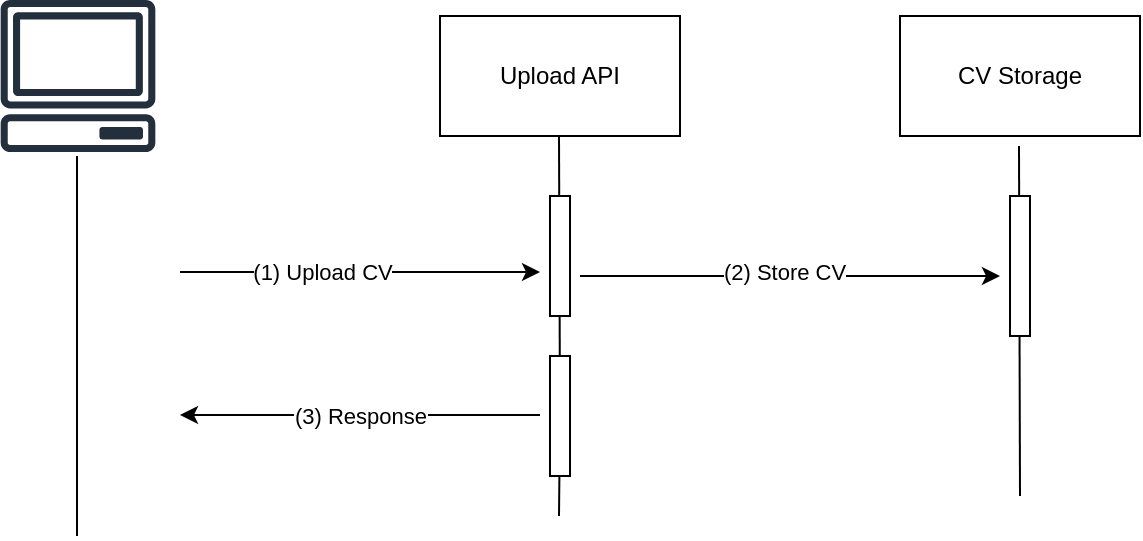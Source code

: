 <mxfile version="24.1.0" type="device" pages="6">
  <diagram name="FileUpload" id="exKcOIy5XN2udYnBm8qf">
    <mxGraphModel dx="1194" dy="618" grid="1" gridSize="10" guides="1" tooltips="1" connect="1" arrows="1" fold="1" page="1" pageScale="1" pageWidth="850" pageHeight="1100" math="0" shadow="0">
      <root>
        <mxCell id="0" />
        <mxCell id="1" parent="0" />
        <mxCell id="ExS0A_tXR0sDxlAlQhUI-30" value="" style="endArrow=none;html=1;rounded=0;" parent="1" edge="1">
          <mxGeometry width="50" height="50" relative="1" as="geometry">
            <mxPoint x="540" y="320" as="sourcePoint" />
            <mxPoint x="539.5" y="145" as="targetPoint" />
          </mxGeometry>
        </mxCell>
        <mxCell id="ExS0A_tXR0sDxlAlQhUI-27" value="" style="endArrow=none;html=1;rounded=0;" parent="1" source="ExS0A_tXR0sDxlAlQhUI-28" edge="1">
          <mxGeometry width="50" height="50" relative="1" as="geometry">
            <mxPoint x="309.5" y="330" as="sourcePoint" />
            <mxPoint x="309.5" y="140" as="targetPoint" />
          </mxGeometry>
        </mxCell>
        <mxCell id="ExS0A_tXR0sDxlAlQhUI-21" style="edgeStyle=orthogonalEdgeStyle;rounded=0;orthogonalLoop=1;jettySize=auto;html=1;" parent="1" edge="1">
          <mxGeometry relative="1" as="geometry">
            <mxPoint x="300" y="208" as="targetPoint" />
            <mxPoint x="120" y="208" as="sourcePoint" />
          </mxGeometry>
        </mxCell>
        <mxCell id="ExS0A_tXR0sDxlAlQhUI-22" value="(1) Upload CV" style="edgeLabel;html=1;align=center;verticalAlign=middle;resizable=0;points=[];" parent="ExS0A_tXR0sDxlAlQhUI-21" vertex="1" connectable="0">
          <mxGeometry x="-0.219" relative="1" as="geometry">
            <mxPoint as="offset" />
          </mxGeometry>
        </mxCell>
        <mxCell id="ExS0A_tXR0sDxlAlQhUI-13" value="" style="sketch=0;outlineConnect=0;fontColor=#232F3E;gradientColor=none;fillColor=#232F3D;strokeColor=none;dashed=0;verticalLabelPosition=bottom;verticalAlign=top;align=center;html=1;fontSize=12;fontStyle=0;aspect=fixed;pointerEvents=1;shape=mxgraph.aws4.client;" parent="1" vertex="1">
          <mxGeometry x="30" y="72" width="78" height="76" as="geometry" />
        </mxCell>
        <mxCell id="ExS0A_tXR0sDxlAlQhUI-14" value="Upload API" style="rounded=0;whiteSpace=wrap;html=1;" parent="1" vertex="1">
          <mxGeometry x="250" y="80" width="120" height="60" as="geometry" />
        </mxCell>
        <mxCell id="ExS0A_tXR0sDxlAlQhUI-15" value="" style="rounded=0;whiteSpace=wrap;html=1;" parent="1" vertex="1">
          <mxGeometry x="305" y="170" width="10" height="60" as="geometry" />
        </mxCell>
        <mxCell id="ExS0A_tXR0sDxlAlQhUI-16" value="CV Storage" style="rounded=0;whiteSpace=wrap;html=1;" parent="1" vertex="1">
          <mxGeometry x="480" y="80" width="120" height="60" as="geometry" />
        </mxCell>
        <mxCell id="ExS0A_tXR0sDxlAlQhUI-17" value="" style="rounded=0;whiteSpace=wrap;html=1;" parent="1" vertex="1">
          <mxGeometry x="535" y="170" width="10" height="70" as="geometry" />
        </mxCell>
        <mxCell id="ExS0A_tXR0sDxlAlQhUI-19" value="" style="endArrow=classic;html=1;rounded=0;" parent="1" edge="1">
          <mxGeometry width="50" height="50" relative="1" as="geometry">
            <mxPoint x="320" y="210" as="sourcePoint" />
            <mxPoint x="530" y="210" as="targetPoint" />
          </mxGeometry>
        </mxCell>
        <mxCell id="ExS0A_tXR0sDxlAlQhUI-20" value="(2) Store CV" style="edgeLabel;html=1;align=center;verticalAlign=middle;resizable=0;points=[];" parent="ExS0A_tXR0sDxlAlQhUI-19" vertex="1" connectable="0">
          <mxGeometry x="-0.029" y="2" relative="1" as="geometry">
            <mxPoint as="offset" />
          </mxGeometry>
        </mxCell>
        <mxCell id="ExS0A_tXR0sDxlAlQhUI-23" value="(3) Response" style="endArrow=classic;html=1;rounded=0;" parent="1" edge="1">
          <mxGeometry width="50" height="50" relative="1" as="geometry">
            <mxPoint x="300" y="279.5" as="sourcePoint" />
            <mxPoint x="120" y="279.5" as="targetPoint" />
          </mxGeometry>
        </mxCell>
        <mxCell id="ExS0A_tXR0sDxlAlQhUI-26" value="" style="endArrow=none;html=1;rounded=0;" parent="1" edge="1">
          <mxGeometry width="50" height="50" relative="1" as="geometry">
            <mxPoint x="68.5" y="340" as="sourcePoint" />
            <mxPoint x="68.5" y="150" as="targetPoint" />
          </mxGeometry>
        </mxCell>
        <mxCell id="ExS0A_tXR0sDxlAlQhUI-29" value="" style="endArrow=none;html=1;rounded=0;" parent="1" target="ExS0A_tXR0sDxlAlQhUI-28" edge="1">
          <mxGeometry width="50" height="50" relative="1" as="geometry">
            <mxPoint x="309.5" y="330" as="sourcePoint" />
            <mxPoint x="309.5" y="140" as="targetPoint" />
          </mxGeometry>
        </mxCell>
        <mxCell id="ExS0A_tXR0sDxlAlQhUI-28" value="" style="rounded=0;whiteSpace=wrap;html=1;" parent="1" vertex="1">
          <mxGeometry x="305" y="250" width="10" height="60" as="geometry" />
        </mxCell>
      </root>
    </mxGraphModel>
  </diagram>
  <diagram id="jk4dLhKc7FaeRgEALvUw" name="Classes">
    <mxGraphModel dx="954" dy="618" grid="1" gridSize="10" guides="1" tooltips="1" connect="1" arrows="1" fold="1" page="1" pageScale="1" pageWidth="850" pageHeight="1100" math="0" shadow="0">
      <root>
        <mxCell id="0" />
        <mxCell id="1" parent="0" />
        <mxCell id="mbkXnnxVMQiGiLcE0TgX-6" value="CV" style="swimlane;fontStyle=0;childLayout=stackLayout;horizontal=1;startSize=26;fillColor=none;horizontalStack=0;resizeParent=1;resizeParentMax=0;resizeLast=0;collapsible=1;marginBottom=0;whiteSpace=wrap;html=1;" parent="1" vertex="1">
          <mxGeometry x="140" y="160" width="140" height="130" as="geometry" />
        </mxCell>
        <mxCell id="mbkXnnxVMQiGiLcE0TgX-7" value="+ field: type" style="text;strokeColor=none;fillColor=none;align=left;verticalAlign=top;spacingLeft=4;spacingRight=4;overflow=hidden;rotatable=0;points=[[0,0.5],[1,0.5]];portConstraint=eastwest;whiteSpace=wrap;html=1;" parent="mbkXnnxVMQiGiLcE0TgX-6" vertex="1">
          <mxGeometry y="26" width="140" height="26" as="geometry" />
        </mxCell>
        <mxCell id="mbkXnnxVMQiGiLcE0TgX-8" value="+ field: type" style="text;strokeColor=none;fillColor=none;align=left;verticalAlign=top;spacingLeft=4;spacingRight=4;overflow=hidden;rotatable=0;points=[[0,0.5],[1,0.5]];portConstraint=eastwest;whiteSpace=wrap;html=1;" parent="mbkXnnxVMQiGiLcE0TgX-6" vertex="1">
          <mxGeometry y="52" width="140" height="26" as="geometry" />
        </mxCell>
        <mxCell id="mbkXnnxVMQiGiLcE0TgX-9" value="+ field: type" style="text;strokeColor=none;fillColor=none;align=left;verticalAlign=top;spacingLeft=4;spacingRight=4;overflow=hidden;rotatable=0;points=[[0,0.5],[1,0.5]];portConstraint=eastwest;whiteSpace=wrap;html=1;" parent="mbkXnnxVMQiGiLcE0TgX-6" vertex="1">
          <mxGeometry y="78" width="140" height="26" as="geometry" />
        </mxCell>
        <mxCell id="mbkXnnxVMQiGiLcE0TgX-14" value="+ field: type" style="text;strokeColor=none;fillColor=none;align=left;verticalAlign=top;spacingLeft=4;spacingRight=4;overflow=hidden;rotatable=0;points=[[0,0.5],[1,0.5]];portConstraint=eastwest;whiteSpace=wrap;html=1;" parent="mbkXnnxVMQiGiLcE0TgX-6" vertex="1">
          <mxGeometry y="104" width="140" height="26" as="geometry" />
        </mxCell>
        <mxCell id="mbkXnnxVMQiGiLcE0TgX-10" value="Jobs" style="swimlane;fontStyle=0;childLayout=stackLayout;horizontal=1;startSize=26;fillColor=none;horizontalStack=0;resizeParent=1;resizeParentMax=0;resizeLast=0;collapsible=1;marginBottom=0;whiteSpace=wrap;html=1;" parent="1" vertex="1">
          <mxGeometry x="390" y="160" width="140" height="286" as="geometry" />
        </mxCell>
        <mxCell id="mbkXnnxVMQiGiLcE0TgX-11" value="+ id: str" style="text;strokeColor=none;fillColor=none;align=left;verticalAlign=top;spacingLeft=4;spacingRight=4;overflow=hidden;rotatable=0;points=[[0,0.5],[1,0.5]];portConstraint=eastwest;whiteSpace=wrap;html=1;" parent="mbkXnnxVMQiGiLcE0TgX-10" vertex="1">
          <mxGeometry y="26" width="140" height="26" as="geometry" />
        </mxCell>
        <mxCell id="mbkXnnxVMQiGiLcE0TgX-12" value="+ field: type" style="text;strokeColor=none;fillColor=none;align=left;verticalAlign=top;spacingLeft=4;spacingRight=4;overflow=hidden;rotatable=0;points=[[0,0.5],[1,0.5]];portConstraint=eastwest;whiteSpace=wrap;html=1;" parent="mbkXnnxVMQiGiLcE0TgX-10" vertex="1">
          <mxGeometry y="52" width="140" height="26" as="geometry" />
        </mxCell>
        <mxCell id="mbkXnnxVMQiGiLcE0TgX-13" value="+ field: type" style="text;strokeColor=none;fillColor=none;align=left;verticalAlign=top;spacingLeft=4;spacingRight=4;overflow=hidden;rotatable=0;points=[[0,0.5],[1,0.5]];portConstraint=eastwest;whiteSpace=wrap;html=1;" parent="mbkXnnxVMQiGiLcE0TgX-10" vertex="1">
          <mxGeometry y="78" width="140" height="26" as="geometry" />
        </mxCell>
        <mxCell id="mbkXnnxVMQiGiLcE0TgX-17" value="+ field: type" style="text;strokeColor=none;fillColor=none;align=left;verticalAlign=top;spacingLeft=4;spacingRight=4;overflow=hidden;rotatable=0;points=[[0,0.5],[1,0.5]];portConstraint=eastwest;whiteSpace=wrap;html=1;" parent="mbkXnnxVMQiGiLcE0TgX-10" vertex="1">
          <mxGeometry y="104" width="140" height="26" as="geometry" />
        </mxCell>
        <mxCell id="mbkXnnxVMQiGiLcE0TgX-19" value="+ field: type" style="text;strokeColor=none;fillColor=none;align=left;verticalAlign=top;spacingLeft=4;spacingRight=4;overflow=hidden;rotatable=0;points=[[0,0.5],[1,0.5]];portConstraint=eastwest;whiteSpace=wrap;html=1;" parent="mbkXnnxVMQiGiLcE0TgX-10" vertex="1">
          <mxGeometry y="130" width="140" height="26" as="geometry" />
        </mxCell>
        <mxCell id="mbkXnnxVMQiGiLcE0TgX-20" value="+ field: type" style="text;strokeColor=none;fillColor=none;align=left;verticalAlign=top;spacingLeft=4;spacingRight=4;overflow=hidden;rotatable=0;points=[[0,0.5],[1,0.5]];portConstraint=eastwest;whiteSpace=wrap;html=1;" parent="mbkXnnxVMQiGiLcE0TgX-10" vertex="1">
          <mxGeometry y="156" width="140" height="26" as="geometry" />
        </mxCell>
        <mxCell id="mbkXnnxVMQiGiLcE0TgX-23" value="+ field: type" style="text;strokeColor=none;fillColor=none;align=left;verticalAlign=top;spacingLeft=4;spacingRight=4;overflow=hidden;rotatable=0;points=[[0,0.5],[1,0.5]];portConstraint=eastwest;whiteSpace=wrap;html=1;" parent="mbkXnnxVMQiGiLcE0TgX-10" vertex="1">
          <mxGeometry y="182" width="140" height="26" as="geometry" />
        </mxCell>
        <mxCell id="mbkXnnxVMQiGiLcE0TgX-22" value="+ field: type" style="text;strokeColor=none;fillColor=none;align=left;verticalAlign=top;spacingLeft=4;spacingRight=4;overflow=hidden;rotatable=0;points=[[0,0.5],[1,0.5]];portConstraint=eastwest;whiteSpace=wrap;html=1;" parent="mbkXnnxVMQiGiLcE0TgX-10" vertex="1">
          <mxGeometry y="208" width="140" height="26" as="geometry" />
        </mxCell>
        <mxCell id="mbkXnnxVMQiGiLcE0TgX-21" value="+ field: type" style="text;strokeColor=none;fillColor=none;align=left;verticalAlign=top;spacingLeft=4;spacingRight=4;overflow=hidden;rotatable=0;points=[[0,0.5],[1,0.5]];portConstraint=eastwest;whiteSpace=wrap;html=1;" parent="mbkXnnxVMQiGiLcE0TgX-10" vertex="1">
          <mxGeometry y="234" width="140" height="26" as="geometry" />
        </mxCell>
        <mxCell id="mbkXnnxVMQiGiLcE0TgX-18" value="+ field: type" style="text;strokeColor=none;fillColor=none;align=left;verticalAlign=top;spacingLeft=4;spacingRight=4;overflow=hidden;rotatable=0;points=[[0,0.5],[1,0.5]];portConstraint=eastwest;whiteSpace=wrap;html=1;" parent="mbkXnnxVMQiGiLcE0TgX-10" vertex="1">
          <mxGeometry y="260" width="140" height="26" as="geometry" />
        </mxCell>
      </root>
    </mxGraphModel>
  </diagram>
  <diagram id="ydjQcm53YIkT3RADo-qU" name="Crawl jobs">
    <mxGraphModel dx="2044" dy="618" grid="1" gridSize="10" guides="1" tooltips="1" connect="1" arrows="1" fold="1" page="1" pageScale="1" pageWidth="850" pageHeight="1100" math="0" shadow="0">
      <root>
        <mxCell id="0" />
        <mxCell id="1" parent="0" />
        <mxCell id="yNlRauueEschxVDj0pBx-15" value="On-demand crawl job" style="rounded=0;whiteSpace=wrap;html=1;verticalAlign=top;" parent="1" vertex="1">
          <mxGeometry x="-70" y="680" width="330" height="140" as="geometry" />
        </mxCell>
        <mxCell id="yNlRauueEschxVDj0pBx-14" value="Scheduled crawl job" style="rounded=0;whiteSpace=wrap;html=1;verticalAlign=top;" parent="1" vertex="1">
          <mxGeometry x="-70" y="490" width="330" height="140" as="geometry" />
        </mxCell>
        <mxCell id="yNlRauueEschxVDj0pBx-8" value="Crawl" style="rounded=0;whiteSpace=wrap;html=1;" parent="1" vertex="1">
          <mxGeometry x="100" y="530" width="120" height="60" as="geometry" />
        </mxCell>
        <mxCell id="yNlRauueEschxVDj0pBx-9" value="Crawl" style="rounded=0;whiteSpace=wrap;html=1;" parent="1" vertex="1">
          <mxGeometry x="100" y="720" width="120" height="60" as="geometry" />
        </mxCell>
        <mxCell id="yNlRauueEschxVDj0pBx-11" value="" style="shape=actor;whiteSpace=wrap;html=1;" parent="1" vertex="1">
          <mxGeometry x="-200" y="720" width="40" height="60" as="geometry" />
        </mxCell>
        <mxCell id="yNlRauueEschxVDj0pBx-16" value="" style="rounded=0;whiteSpace=wrap;html=1;" parent="1" vertex="1">
          <mxGeometry x="320" y="490" width="160" height="330" as="geometry" />
        </mxCell>
        <mxCell id="yNlRauueEschxVDj0pBx-17" value="" style="triangle;whiteSpace=wrap;html=1;" parent="1" vertex="1">
          <mxGeometry x="270" y="610" width="40" height="80" as="geometry" />
        </mxCell>
        <mxCell id="yNlRauueEschxVDj0pBx-19" value="Postgres" style="sketch=0;points=[[0,0,0],[0.25,0,0],[0.5,0,0],[0.75,0,0],[1,0,0],[0,1,0],[0.25,1,0],[0.5,1,0],[0.75,1,0],[1,1,0],[0,0.25,0],[0,0.5,0],[0,0.75,0],[1,0.25,0],[1,0.5,0],[1,0.75,0]];outlineConnect=0;fontColor=#232F3E;fillColor=#C925D1;strokeColor=#ffffff;dashed=0;verticalLabelPosition=bottom;verticalAlign=top;align=center;html=1;fontSize=12;fontStyle=0;aspect=fixed;shape=mxgraph.aws4.resourceIcon;resIcon=mxgraph.aws4.database;" parent="1" vertex="1">
          <mxGeometry x="361" y="501" width="78" height="78" as="geometry" />
        </mxCell>
        <mxCell id="yNlRauueEschxVDj0pBx-21" value="Local file backup" style="sketch=0;points=[[0,0,0],[0.25,0,0],[0.5,0,0],[0.75,0,0],[1,0,0],[0,1,0],[0.25,1,0],[0.5,1,0],[0.75,1,0],[1,1,0],[0,0.25,0],[0,0.5,0],[0,0.75,0],[1,0.25,0],[1,0.5,0],[1,0.75,0]];outlineConnect=0;fontColor=#232F3E;fillColor=#7AA116;strokeColor=#ffffff;dashed=0;verticalLabelPosition=bottom;verticalAlign=top;align=center;html=1;fontSize=12;fontStyle=0;aspect=fixed;shape=mxgraph.aws4.resourceIcon;resIcon=mxgraph.aws4.storage;" parent="1" vertex="1">
          <mxGeometry x="361" y="611" width="78" height="78" as="geometry" />
        </mxCell>
        <mxCell id="yNlRauueEschxVDj0pBx-25" style="edgeStyle=orthogonalEdgeStyle;rounded=0;orthogonalLoop=1;jettySize=auto;html=1;entryX=0;entryY=0.5;entryDx=0;entryDy=0;" parent="1" source="yNlRauueEschxVDj0pBx-24" target="yNlRauueEschxVDj0pBx-9" edge="1">
          <mxGeometry relative="1" as="geometry" />
        </mxCell>
        <mxCell id="yNlRauueEschxVDj0pBx-24" value="Trigger API" style="sketch=0;points=[[0,0,0],[0.25,0,0],[0.5,0,0],[0.75,0,0],[1,0,0],[0,1,0],[0.25,1,0],[0.5,1,0],[0.75,1,0],[1,1,0],[0,0.25,0],[0,0.5,0],[0,0.75,0],[1,0.25,0],[1,0.5,0],[1,0.75,0]];outlineConnect=0;fontColor=#232F3E;fillColor=#E7157B;strokeColor=#ffffff;dashed=0;verticalLabelPosition=bottom;verticalAlign=top;align=center;html=1;fontSize=12;fontStyle=0;aspect=fixed;shape=mxgraph.aws4.resourceIcon;resIcon=mxgraph.aws4.api_gateway;" parent="1" vertex="1">
          <mxGeometry x="-40" y="715" width="70" height="70" as="geometry" />
        </mxCell>
        <mxCell id="yNlRauueEschxVDj0pBx-26" style="edgeStyle=orthogonalEdgeStyle;rounded=0;orthogonalLoop=1;jettySize=auto;html=1;entryX=0;entryY=0.5;entryDx=0;entryDy=0;entryPerimeter=0;" parent="1" source="yNlRauueEschxVDj0pBx-11" target="yNlRauueEschxVDj0pBx-24" edge="1">
          <mxGeometry relative="1" as="geometry" />
        </mxCell>
        <mxCell id="yNlRauueEschxVDj0pBx-27" value="Crawl log" style="sketch=0;points=[[0,0,0],[0.25,0,0],[0.5,0,0],[0.75,0,0],[1,0,0],[0,1,0],[0.25,1,0],[0.5,1,0],[0.75,1,0],[1,1,0],[0,0.25,0],[0,0.5,0],[0,0.75,0],[1,0.25,0],[1,0.5,0],[1,0.75,0]];outlineConnect=0;fontColor=#232F3E;fillColor=#C925D1;strokeColor=#ffffff;dashed=0;verticalLabelPosition=bottom;verticalAlign=top;align=center;html=1;fontSize=12;fontStyle=0;aspect=fixed;shape=mxgraph.aws4.resourceIcon;resIcon=mxgraph.aws4.database;" parent="1" vertex="1">
          <mxGeometry x="251" y="380" width="59" height="59" as="geometry" />
        </mxCell>
        <mxCell id="yNlRauueEschxVDj0pBx-32" style="edgeStyle=orthogonalEdgeStyle;rounded=0;orthogonalLoop=1;jettySize=auto;html=1;entryX=0.5;entryY=0;entryDx=0;entryDy=0;" parent="1" source="yNlRauueEschxVDj0pBx-28" target="yNlRauueEschxVDj0pBx-8" edge="1">
          <mxGeometry relative="1" as="geometry" />
        </mxCell>
        <mxCell id="yNlRauueEschxVDj0pBx-28" value="Crawl config" style="sketch=0;points=[[0,0,0],[0.25,0,0],[0.5,0,0],[0.75,0,0],[1,0,0],[0,1,0],[0.25,1,0],[0.5,1,0],[0.75,1,0],[1,1,0],[0,0.25,0],[0,0.5,0],[0,0.75,0],[1,0.25,0],[1,0.5,0],[1,0.75,0]];outlineConnect=0;fontColor=#232F3E;fillColor=#C925D1;strokeColor=#ffffff;dashed=0;verticalLabelPosition=bottom;verticalAlign=top;align=center;html=1;fontSize=12;fontStyle=0;aspect=fixed;shape=mxgraph.aws4.resourceIcon;resIcon=mxgraph.aws4.database;" parent="1" vertex="1">
          <mxGeometry x="130.5" y="380" width="59" height="59" as="geometry" />
        </mxCell>
        <mxCell id="yNlRauueEschxVDj0pBx-31" style="edgeStyle=orthogonalEdgeStyle;rounded=0;orthogonalLoop=1;jettySize=auto;html=1;entryX=0;entryY=0.5;entryDx=0;entryDy=0;" parent="1" source="yNlRauueEschxVDj0pBx-29" target="yNlRauueEschxVDj0pBx-8" edge="1">
          <mxGeometry relative="1" as="geometry" />
        </mxCell>
        <mxCell id="yNlRauueEschxVDj0pBx-29" value="Cron time based" style="sketch=0;outlineConnect=0;fontColor=#232F3E;gradientColor=none;fillColor=#E7157B;strokeColor=none;dashed=0;verticalLabelPosition=bottom;verticalAlign=top;align=center;html=1;fontSize=12;fontStyle=0;aspect=fixed;pointerEvents=1;shape=mxgraph.aws4.event_time_based;" parent="1" vertex="1">
          <mxGeometry x="-40" y="527.75" width="64.5" height="64.5" as="geometry" />
        </mxCell>
        <mxCell id="L3-cWaNIqHKG92j03UbS-2" value="GG Drive Backup" style="dashed=0;outlineConnect=0;html=1;align=center;labelPosition=center;verticalLabelPosition=bottom;verticalAlign=top;shape=mxgraph.weblogos.google_drive" parent="1" vertex="1">
          <mxGeometry x="366.8" y="730" width="66.4" height="58" as="geometry" />
        </mxCell>
      </root>
    </mxGraphModel>
  </diagram>
  <diagram id="Rn60e5xnTgar5HoIms8w" name="TimeBasedCrawl">
    <mxGraphModel dx="1194" dy="618" grid="1" gridSize="10" guides="1" tooltips="1" connect="1" arrows="1" fold="1" page="1" pageScale="1" pageWidth="850" pageHeight="1100" math="0" shadow="0">
      <root>
        <mxCell id="0" />
        <mxCell id="1" parent="0" />
        <mxCell id="5svVH6-si1aYsBbcqsCa-21" value="" style="rounded=0;whiteSpace=wrap;html=1;" parent="1" vertex="1">
          <mxGeometry x="250" y="320" width="430" height="150" as="geometry" />
        </mxCell>
        <mxCell id="5svVH6-si1aYsBbcqsCa-30" style="edgeStyle=orthogonalEdgeStyle;rounded=0;orthogonalLoop=1;jettySize=auto;html=1;entryX=0;entryY=0.5;entryDx=0;entryDy=0;" parent="1" source="5svVH6-si1aYsBbcqsCa-20" target="5svVH6-si1aYsBbcqsCa-22" edge="1">
          <mxGeometry relative="1" as="geometry" />
        </mxCell>
        <mxCell id="5svVH6-si1aYsBbcqsCa-20" value="Cron" style="ellipse;whiteSpace=wrap;html=1;" parent="1" vertex="1">
          <mxGeometry x="70" y="355" width="120" height="80" as="geometry" />
        </mxCell>
        <mxCell id="5svVH6-si1aYsBbcqsCa-33" style="edgeStyle=orthogonalEdgeStyle;rounded=0;orthogonalLoop=1;jettySize=auto;html=1;entryX=0;entryY=0.5;entryDx=0;entryDy=0;" parent="1" source="5svVH6-si1aYsBbcqsCa-22" target="5svVH6-si1aYsBbcqsCa-28" edge="1">
          <mxGeometry relative="1" as="geometry" />
        </mxCell>
        <mxCell id="5svVH6-si1aYsBbcqsCa-22" value="Get config" style="rounded=0;whiteSpace=wrap;html=1;" parent="1" vertex="1">
          <mxGeometry x="290" y="365" width="120" height="60" as="geometry" />
        </mxCell>
        <mxCell id="5svVH6-si1aYsBbcqsCa-27" style="edgeStyle=orthogonalEdgeStyle;rounded=0;orthogonalLoop=1;jettySize=auto;html=1;" parent="1" source="5svVH6-si1aYsBbcqsCa-24" target="5svVH6-si1aYsBbcqsCa-26" edge="1">
          <mxGeometry relative="1" as="geometry" />
        </mxCell>
        <mxCell id="5svVH6-si1aYsBbcqsCa-24" value="Config DB" style="sketch=0;points=[[0,0,0],[0.25,0,0],[0.5,0,0],[0.75,0,0],[1,0,0],[0,1,0],[0.25,1,0],[0.5,1,0],[0.75,1,0],[1,1,0],[0,0.25,0],[0,0.5,0],[0,0.75,0],[1,0.25,0],[1,0.5,0],[1,0.75,0]];outlineConnect=0;fontColor=#232F3E;fillColor=#C925D1;strokeColor=#ffffff;dashed=0;verticalLabelPosition=bottom;verticalAlign=top;align=center;html=1;fontSize=12;fontStyle=0;aspect=fixed;shape=mxgraph.aws4.resourceIcon;resIcon=mxgraph.aws4.database;" parent="1" vertex="1">
          <mxGeometry x="311" y="200" width="78" height="78" as="geometry" />
        </mxCell>
        <mxCell id="5svVH6-si1aYsBbcqsCa-25" style="edgeStyle=orthogonalEdgeStyle;rounded=0;orthogonalLoop=1;jettySize=auto;html=1;entryX=0.5;entryY=1;entryDx=0;entryDy=0;entryPerimeter=0;" parent="1" source="5svVH6-si1aYsBbcqsCa-22" target="5svVH6-si1aYsBbcqsCa-24" edge="1">
          <mxGeometry relative="1" as="geometry" />
        </mxCell>
        <mxCell id="5svVH6-si1aYsBbcqsCa-29" style="edgeStyle=orthogonalEdgeStyle;rounded=0;orthogonalLoop=1;jettySize=auto;html=1;entryX=0.5;entryY=0;entryDx=0;entryDy=0;" parent="1" source="5svVH6-si1aYsBbcqsCa-26" target="5svVH6-si1aYsBbcqsCa-28" edge="1">
          <mxGeometry relative="1" as="geometry" />
        </mxCell>
        <mxCell id="5svVH6-si1aYsBbcqsCa-26" value="Config" style="sketch=0;outlineConnect=0;fontColor=#232F3E;gradientColor=none;fillColor=#232F3D;strokeColor=none;dashed=0;verticalLabelPosition=bottom;verticalAlign=top;align=center;html=1;fontSize=12;fontStyle=0;aspect=fixed;pointerEvents=1;shape=mxgraph.aws4.json_script;" parent="1" vertex="1">
          <mxGeometry x="520" y="200" width="57" height="78" as="geometry" />
        </mxCell>
        <mxCell id="5svVH6-si1aYsBbcqsCa-28" value="Scrape" style="rounded=0;whiteSpace=wrap;html=1;" parent="1" vertex="1">
          <mxGeometry x="488.5" y="365" width="120" height="60" as="geometry" />
        </mxCell>
        <mxCell id="5svVH6-si1aYsBbcqsCa-31" value="Job db" style="sketch=0;points=[[0,0,0],[0.25,0,0],[0.5,0,0],[0.75,0,0],[1,0,0],[0,1,0],[0.25,1,0],[0.5,1,0],[0.75,1,0],[1,1,0],[0,0.25,0],[0,0.5,0],[0,0.75,0],[1,0.25,0],[1,0.5,0],[1,0.75,0]];outlineConnect=0;fontColor=#232F3E;fillColor=#C925D1;strokeColor=#ffffff;dashed=0;verticalLabelPosition=bottom;verticalAlign=top;align=center;html=1;fontSize=12;fontStyle=0;aspect=fixed;shape=mxgraph.aws4.resourceIcon;resIcon=mxgraph.aws4.database;" parent="1" vertex="1">
          <mxGeometry x="750" y="356" width="78" height="78" as="geometry" />
        </mxCell>
        <mxCell id="5svVH6-si1aYsBbcqsCa-32" style="edgeStyle=orthogonalEdgeStyle;rounded=0;orthogonalLoop=1;jettySize=auto;html=1;entryX=0;entryY=0.5;entryDx=0;entryDy=0;entryPerimeter=0;" parent="1" source="5svVH6-si1aYsBbcqsCa-28" target="5svVH6-si1aYsBbcqsCa-31" edge="1">
          <mxGeometry relative="1" as="geometry" />
        </mxCell>
      </root>
    </mxGraphModel>
  </diagram>
  <diagram id="posakpjxPd3r5o1xUmf7" name="ConfigCreate">
    <mxGraphModel dx="1194" dy="618" grid="1" gridSize="10" guides="1" tooltips="1" connect="1" arrows="1" fold="1" page="1" pageScale="1" pageWidth="850" pageHeight="1100" math="0" shadow="0">
      <root>
        <mxCell id="0" />
        <mxCell id="1" parent="0" />
        <mxCell id="qrhKDux2iPMfsYY0mRJA-1" value="Config Specs" style="shape=parallelogram;perimeter=parallelogramPerimeter;whiteSpace=wrap;html=1;fixedSize=1;" parent="1" vertex="1">
          <mxGeometry x="111" y="49" width="120" height="60" as="geometry" />
        </mxCell>
        <mxCell id="9LKJRFH5TBvCMxKFGNjn-2" style="edgeStyle=orthogonalEdgeStyle;rounded=0;orthogonalLoop=1;jettySize=auto;html=1;entryX=0;entryY=0.5;entryDx=0;entryDy=0;" parent="1" source="_tSgo_NOicCyGzOpOThJ-1" target="9LKJRFH5TBvCMxKFGNjn-1" edge="1">
          <mxGeometry relative="1" as="geometry" />
        </mxCell>
        <mxCell id="_tSgo_NOicCyGzOpOThJ-1" value="Config Insert API" style="sketch=0;points=[[0,0,0],[0.25,0,0],[0.5,0,0],[0.75,0,0],[1,0,0],[0,1,0],[0.25,1,0],[0.5,1,0],[0.75,1,0],[1,1,0],[0,0.25,0],[0,0.5,0],[0,0.75,0],[1,0.25,0],[1,0.5,0],[1,0.75,0]];outlineConnect=0;fontColor=#232F3E;fillColor=#E7157B;strokeColor=#ffffff;dashed=0;verticalLabelPosition=bottom;verticalAlign=top;align=center;html=1;fontSize=12;fontStyle=0;aspect=fixed;shape=mxgraph.aws4.resourceIcon;resIcon=mxgraph.aws4.api_gateway;" parent="1" vertex="1">
          <mxGeometry x="321" y="44" width="70" height="70" as="geometry" />
        </mxCell>
        <mxCell id="_tSgo_NOicCyGzOpOThJ-2" style="edgeStyle=orthogonalEdgeStyle;rounded=0;orthogonalLoop=1;jettySize=auto;html=1;entryX=0;entryY=0.5;entryDx=0;entryDy=0;entryPerimeter=0;" parent="1" source="qrhKDux2iPMfsYY0mRJA-1" target="_tSgo_NOicCyGzOpOThJ-1" edge="1">
          <mxGeometry relative="1" as="geometry" />
        </mxCell>
        <mxCell id="9LKJRFH5TBvCMxKFGNjn-1" value="Insert db" style="rounded=0;whiteSpace=wrap;html=1;" parent="1" vertex="1">
          <mxGeometry x="461" y="49" width="120" height="60" as="geometry" />
        </mxCell>
        <mxCell id="UWUXT2Jd6-KMLNI35fnd-1" value="Config db" style="sketch=0;points=[[0,0,0],[0.25,0,0],[0.5,0,0],[0.75,0,0],[1,0,0],[0,1,0],[0.25,1,0],[0.5,1,0],[0.75,1,0],[1,1,0],[0,0.25,0],[0,0.5,0],[0,0.75,0],[1,0.25,0],[1,0.5,0],[1,0.75,0]];outlineConnect=0;fontColor=#232F3E;fillColor=#C925D1;strokeColor=#ffffff;dashed=0;verticalLabelPosition=bottom;verticalAlign=top;align=center;html=1;fontSize=12;fontStyle=0;aspect=fixed;shape=mxgraph.aws4.resourceIcon;resIcon=mxgraph.aws4.database;" parent="1" vertex="1">
          <mxGeometry x="661" y="40" width="78" height="78" as="geometry" />
        </mxCell>
        <mxCell id="UWUXT2Jd6-KMLNI35fnd-2" style="edgeStyle=orthogonalEdgeStyle;rounded=0;orthogonalLoop=1;jettySize=auto;html=1;entryX=0;entryY=0.5;entryDx=0;entryDy=0;entryPerimeter=0;" parent="1" source="9LKJRFH5TBvCMxKFGNjn-1" target="UWUXT2Jd6-KMLNI35fnd-1" edge="1">
          <mxGeometry relative="1" as="geometry" />
        </mxCell>
        <mxCell id="5P-W0Lid1bNBZk_zdTeT-4" style="edgeStyle=orthogonalEdgeStyle;rounded=0;orthogonalLoop=1;jettySize=auto;html=1;entryX=0.5;entryY=0;entryDx=0;entryDy=0;" parent="1" source="5P-W0Lid1bNBZk_zdTeT-2" target="5P-W0Lid1bNBZk_zdTeT-3" edge="1">
          <mxGeometry relative="1" as="geometry" />
        </mxCell>
        <mxCell id="5P-W0Lid1bNBZk_zdTeT-2" value="API Specs create" style="shape=parallelogram;perimeter=parallelogramPerimeter;whiteSpace=wrap;html=1;fixedSize=1;" parent="1" vertex="1">
          <mxGeometry x="341" y="220" width="120" height="60" as="geometry" />
        </mxCell>
        <mxCell id="5P-W0Lid1bNBZk_zdTeT-10" style="edgeStyle=orthogonalEdgeStyle;rounded=0;orthogonalLoop=1;jettySize=auto;html=1;entryX=0.5;entryY=0;entryDx=0;entryDy=0;" parent="1" source="5P-W0Lid1bNBZk_zdTeT-3" target="5P-W0Lid1bNBZk_zdTeT-9" edge="1">
          <mxGeometry relative="1" as="geometry" />
        </mxCell>
        <mxCell id="5P-W0Lid1bNBZk_zdTeT-3" value="Create Hash PK" style="rounded=0;whiteSpace=wrap;html=1;" parent="1" vertex="1">
          <mxGeometry x="341" y="330" width="120" height="60" as="geometry" />
        </mxCell>
        <mxCell id="5P-W0Lid1bNBZk_zdTeT-13" style="edgeStyle=orthogonalEdgeStyle;rounded=0;orthogonalLoop=1;jettySize=auto;html=1;entryX=0;entryY=0.5;entryDx=0;entryDy=0;" parent="1" source="5P-W0Lid1bNBZk_zdTeT-9" target="5P-W0Lid1bNBZk_zdTeT-12" edge="1">
          <mxGeometry relative="1" as="geometry" />
        </mxCell>
        <mxCell id="5P-W0Lid1bNBZk_zdTeT-15" style="edgeStyle=orthogonalEdgeStyle;rounded=0;orthogonalLoop=1;jettySize=auto;html=1;entryX=0.5;entryY=0;entryDx=0;entryDy=0;" parent="1" source="5P-W0Lid1bNBZk_zdTeT-9" target="5P-W0Lid1bNBZk_zdTeT-14" edge="1">
          <mxGeometry relative="1" as="geometry" />
        </mxCell>
        <mxCell id="5P-W0Lid1bNBZk_zdTeT-9" value="If PK already exists&lt;div&gt;(Upsert)&lt;/div&gt;" style="rhombus;whiteSpace=wrap;html=1;" parent="1" vertex="1">
          <mxGeometry x="306" y="440" width="190" height="80" as="geometry" />
        </mxCell>
        <mxCell id="5P-W0Lid1bNBZk_zdTeT-12" value="Do nothing" style="rounded=0;whiteSpace=wrap;html=1;" parent="1" vertex="1">
          <mxGeometry x="560" y="450" width="120" height="60" as="geometry" />
        </mxCell>
        <mxCell id="5P-W0Lid1bNBZk_zdTeT-14" value="Insert" style="rounded=0;whiteSpace=wrap;html=1;" parent="1" vertex="1">
          <mxGeometry x="341" y="570" width="120" height="60" as="geometry" />
        </mxCell>
      </root>
    </mxGraphModel>
  </diagram>
  <diagram id="kr-SChm0u2EP6Ti3su7o" name="Job backup flow">
    <mxGraphModel dx="1837" dy="951" grid="1" gridSize="10" guides="1" tooltips="1" connect="1" arrows="1" fold="1" page="1" pageScale="1" pageWidth="850" pageHeight="1100" math="0" shadow="0">
      <root>
        <mxCell id="0" />
        <mxCell id="1" parent="0" />
        <mxCell id="vcsL0AIpDdEjcuHenKLA-4" style="edgeStyle=orthogonalEdgeStyle;rounded=0;orthogonalLoop=1;jettySize=auto;html=1;entryX=0;entryY=0.5;entryDx=0;entryDy=0;" parent="1" source="exRkyxveqysluOhLYXar-2" target="vcsL0AIpDdEjcuHenKLA-3" edge="1">
          <mxGeometry relative="1" as="geometry" />
        </mxCell>
        <mxCell id="exRkyxveqysluOhLYXar-2" value="Scraped jobs" style="shape=parallelogram;perimeter=parallelogramPerimeter;whiteSpace=wrap;html=1;fixedSize=1;" parent="1" vertex="1">
          <mxGeometry x="20" y="270" width="120" height="60" as="geometry" />
        </mxCell>
        <mxCell id="vcsL0AIpDdEjcuHenKLA-1" value="db" style="shape=cylinder3;whiteSpace=wrap;html=1;boundedLbl=1;backgroundOutline=1;size=15;" parent="1" vertex="1">
          <mxGeometry x="230" y="170" width="60" height="80" as="geometry" />
        </mxCell>
        <mxCell id="vcsL0AIpDdEjcuHenKLA-2" style="edgeStyle=orthogonalEdgeStyle;rounded=0;orthogonalLoop=1;jettySize=auto;html=1;entryX=0;entryY=0.5;entryDx=0;entryDy=0;entryPerimeter=0;" parent="1" source="exRkyxveqysluOhLYXar-2" target="vcsL0AIpDdEjcuHenKLA-1" edge="1">
          <mxGeometry relative="1" as="geometry" />
        </mxCell>
        <mxCell id="vcsL0AIpDdEjcuHenKLA-7" style="edgeStyle=orthogonalEdgeStyle;rounded=0;orthogonalLoop=1;jettySize=auto;html=1;entryX=0;entryY=0.5;entryDx=0;entryDy=0;" parent="1" source="vcsL0AIpDdEjcuHenKLA-3" target="vcsL0AIpDdEjcuHenKLA-5" edge="1">
          <mxGeometry relative="1" as="geometry" />
        </mxCell>
        <mxCell id="vcsL0AIpDdEjcuHenKLA-3" value="Google Drive" style="rounded=0;whiteSpace=wrap;html=1;" parent="1" vertex="1">
          <mxGeometry x="230" y="330" width="120" height="60" as="geometry" />
        </mxCell>
        <mxCell id="vcsL0AIpDdEjcuHenKLA-9" style="edgeStyle=orthogonalEdgeStyle;rounded=0;orthogonalLoop=1;jettySize=auto;html=1;entryX=0;entryY=0.5;entryDx=0;entryDy=0;" parent="1" source="vcsL0AIpDdEjcuHenKLA-5" target="vcsL0AIpDdEjcuHenKLA-8" edge="1">
          <mxGeometry relative="1" as="geometry" />
        </mxCell>
        <mxCell id="2_uHPoIUTfKfSDgSBOoD-6" style="edgeStyle=orthogonalEdgeStyle;rounded=0;orthogonalLoop=1;jettySize=auto;html=1;entryX=0.5;entryY=0;entryDx=0;entryDy=0;" edge="1" parent="1" source="vcsL0AIpDdEjcuHenKLA-5" target="2_uHPoIUTfKfSDgSBOoD-5">
          <mxGeometry relative="1" as="geometry" />
        </mxCell>
        <mxCell id="vcsL0AIpDdEjcuHenKLA-5" value="If currDate folder exists?" style="rhombus;whiteSpace=wrap;html=1;" parent="1" vertex="1">
          <mxGeometry x="425" y="320" width="170" height="80" as="geometry" />
        </mxCell>
        <mxCell id="2_uHPoIUTfKfSDgSBOoD-10" style="edgeStyle=orthogonalEdgeStyle;rounded=0;orthogonalLoop=1;jettySize=auto;html=1;entryX=1;entryY=0.5;entryDx=0;entryDy=0;" edge="1" parent="1" source="vcsL0AIpDdEjcuHenKLA-8" target="2_uHPoIUTfKfSDgSBOoD-5">
          <mxGeometry relative="1" as="geometry">
            <Array as="points">
              <mxPoint x="740" y="490" />
            </Array>
          </mxGeometry>
        </mxCell>
        <mxCell id="vcsL0AIpDdEjcuHenKLA-8" value="Create currDate folder" style="rounded=1;whiteSpace=wrap;html=1;" parent="1" vertex="1">
          <mxGeometry x="680" y="330" width="120" height="60" as="geometry" />
        </mxCell>
        <mxCell id="vcsL0AIpDdEjcuHenKLA-10" value="Upsert and write back to drive format:&lt;br&gt;jobs-yyyy-mm-dd-searchTerm.csv" style="rounded=1;whiteSpace=wrap;html=1;" parent="1" vertex="1">
          <mxGeometry x="430" y="690" width="160" height="90" as="geometry" />
        </mxCell>
        <mxCell id="2_uHPoIUTfKfSDgSBOoD-8" style="edgeStyle=orthogonalEdgeStyle;rounded=0;orthogonalLoop=1;jettySize=auto;html=1;entryX=1;entryY=0.5;entryDx=0;entryDy=0;" edge="1" parent="1" source="2_uHPoIUTfKfSDgSBOoD-5" target="2_uHPoIUTfKfSDgSBOoD-7">
          <mxGeometry relative="1" as="geometry" />
        </mxCell>
        <mxCell id="2_uHPoIUTfKfSDgSBOoD-9" value="No" style="edgeLabel;html=1;align=center;verticalAlign=middle;resizable=0;points=[];" vertex="1" connectable="0" parent="2_uHPoIUTfKfSDgSBOoD-8">
          <mxGeometry x="-0.28" y="2" relative="1" as="geometry">
            <mxPoint as="offset" />
          </mxGeometry>
        </mxCell>
        <mxCell id="2_uHPoIUTfKfSDgSBOoD-12" style="edgeStyle=orthogonalEdgeStyle;rounded=0;orthogonalLoop=1;jettySize=auto;html=1;entryX=0.5;entryY=0;entryDx=0;entryDy=0;" edge="1" parent="1" source="2_uHPoIUTfKfSDgSBOoD-5" target="2_uHPoIUTfKfSDgSBOoD-11">
          <mxGeometry relative="1" as="geometry" />
        </mxCell>
        <mxCell id="2_uHPoIUTfKfSDgSBOoD-5" value="Is backed file already exists?" style="rhombus;whiteSpace=wrap;html=1;" vertex="1" parent="1">
          <mxGeometry x="415" y="450" width="190" height="80" as="geometry" />
        </mxCell>
        <mxCell id="2_uHPoIUTfKfSDgSBOoD-15" style="edgeStyle=orthogonalEdgeStyle;rounded=0;orthogonalLoop=1;jettySize=auto;html=1;entryX=0;entryY=0.5;entryDx=0;entryDy=0;" edge="1" parent="1" source="2_uHPoIUTfKfSDgSBOoD-7" target="vcsL0AIpDdEjcuHenKLA-10">
          <mxGeometry relative="1" as="geometry">
            <Array as="points">
              <mxPoint x="280" y="735" />
            </Array>
          </mxGeometry>
        </mxCell>
        <mxCell id="2_uHPoIUTfKfSDgSBOoD-7" value="Create new backed file" style="rounded=1;whiteSpace=wrap;html=1;" vertex="1" parent="1">
          <mxGeometry x="220" y="460" width="120" height="60" as="geometry" />
        </mxCell>
        <mxCell id="2_uHPoIUTfKfSDgSBOoD-14" style="edgeStyle=orthogonalEdgeStyle;rounded=0;orthogonalLoop=1;jettySize=auto;html=1;entryX=0.5;entryY=0;entryDx=0;entryDy=0;" edge="1" parent="1" source="2_uHPoIUTfKfSDgSBOoD-11" target="vcsL0AIpDdEjcuHenKLA-10">
          <mxGeometry relative="1" as="geometry" />
        </mxCell>
        <mxCell id="2_uHPoIUTfKfSDgSBOoD-11" value="Read backed file from current date" style="rounded=1;whiteSpace=wrap;html=1;" vertex="1" parent="1">
          <mxGeometry x="450" y="580" width="120" height="60" as="geometry" />
        </mxCell>
      </root>
    </mxGraphModel>
  </diagram>
</mxfile>

